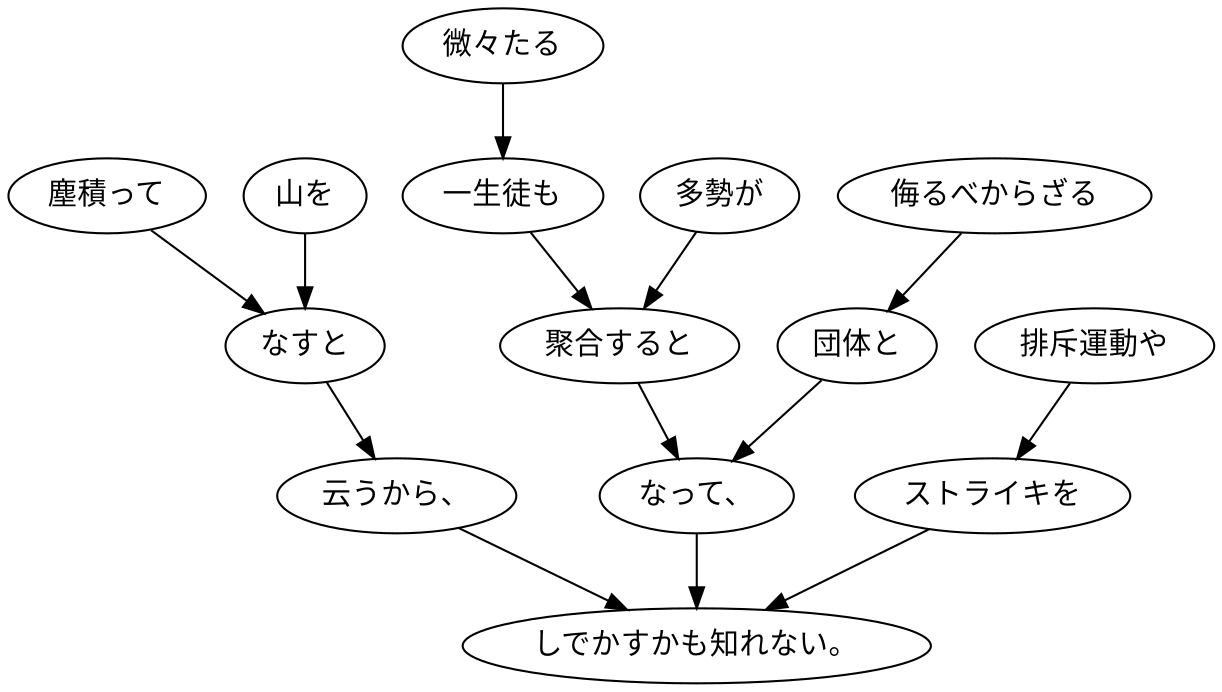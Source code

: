 digraph graph7184 {
	node0 [label="塵積って"];
	node1 [label="山を"];
	node2 [label="なすと"];
	node3 [label="云うから、"];
	node4 [label="微々たる"];
	node5 [label="一生徒も"];
	node6 [label="多勢が"];
	node7 [label="聚合すると"];
	node8 [label="侮るべからざる"];
	node9 [label="団体と"];
	node10 [label="なって、"];
	node11 [label="排斥運動や"];
	node12 [label="ストライキを"];
	node13 [label="しでかすかも知れない。"];
	node0 -> node2;
	node1 -> node2;
	node2 -> node3;
	node3 -> node13;
	node4 -> node5;
	node5 -> node7;
	node6 -> node7;
	node7 -> node10;
	node8 -> node9;
	node9 -> node10;
	node10 -> node13;
	node11 -> node12;
	node12 -> node13;
}
